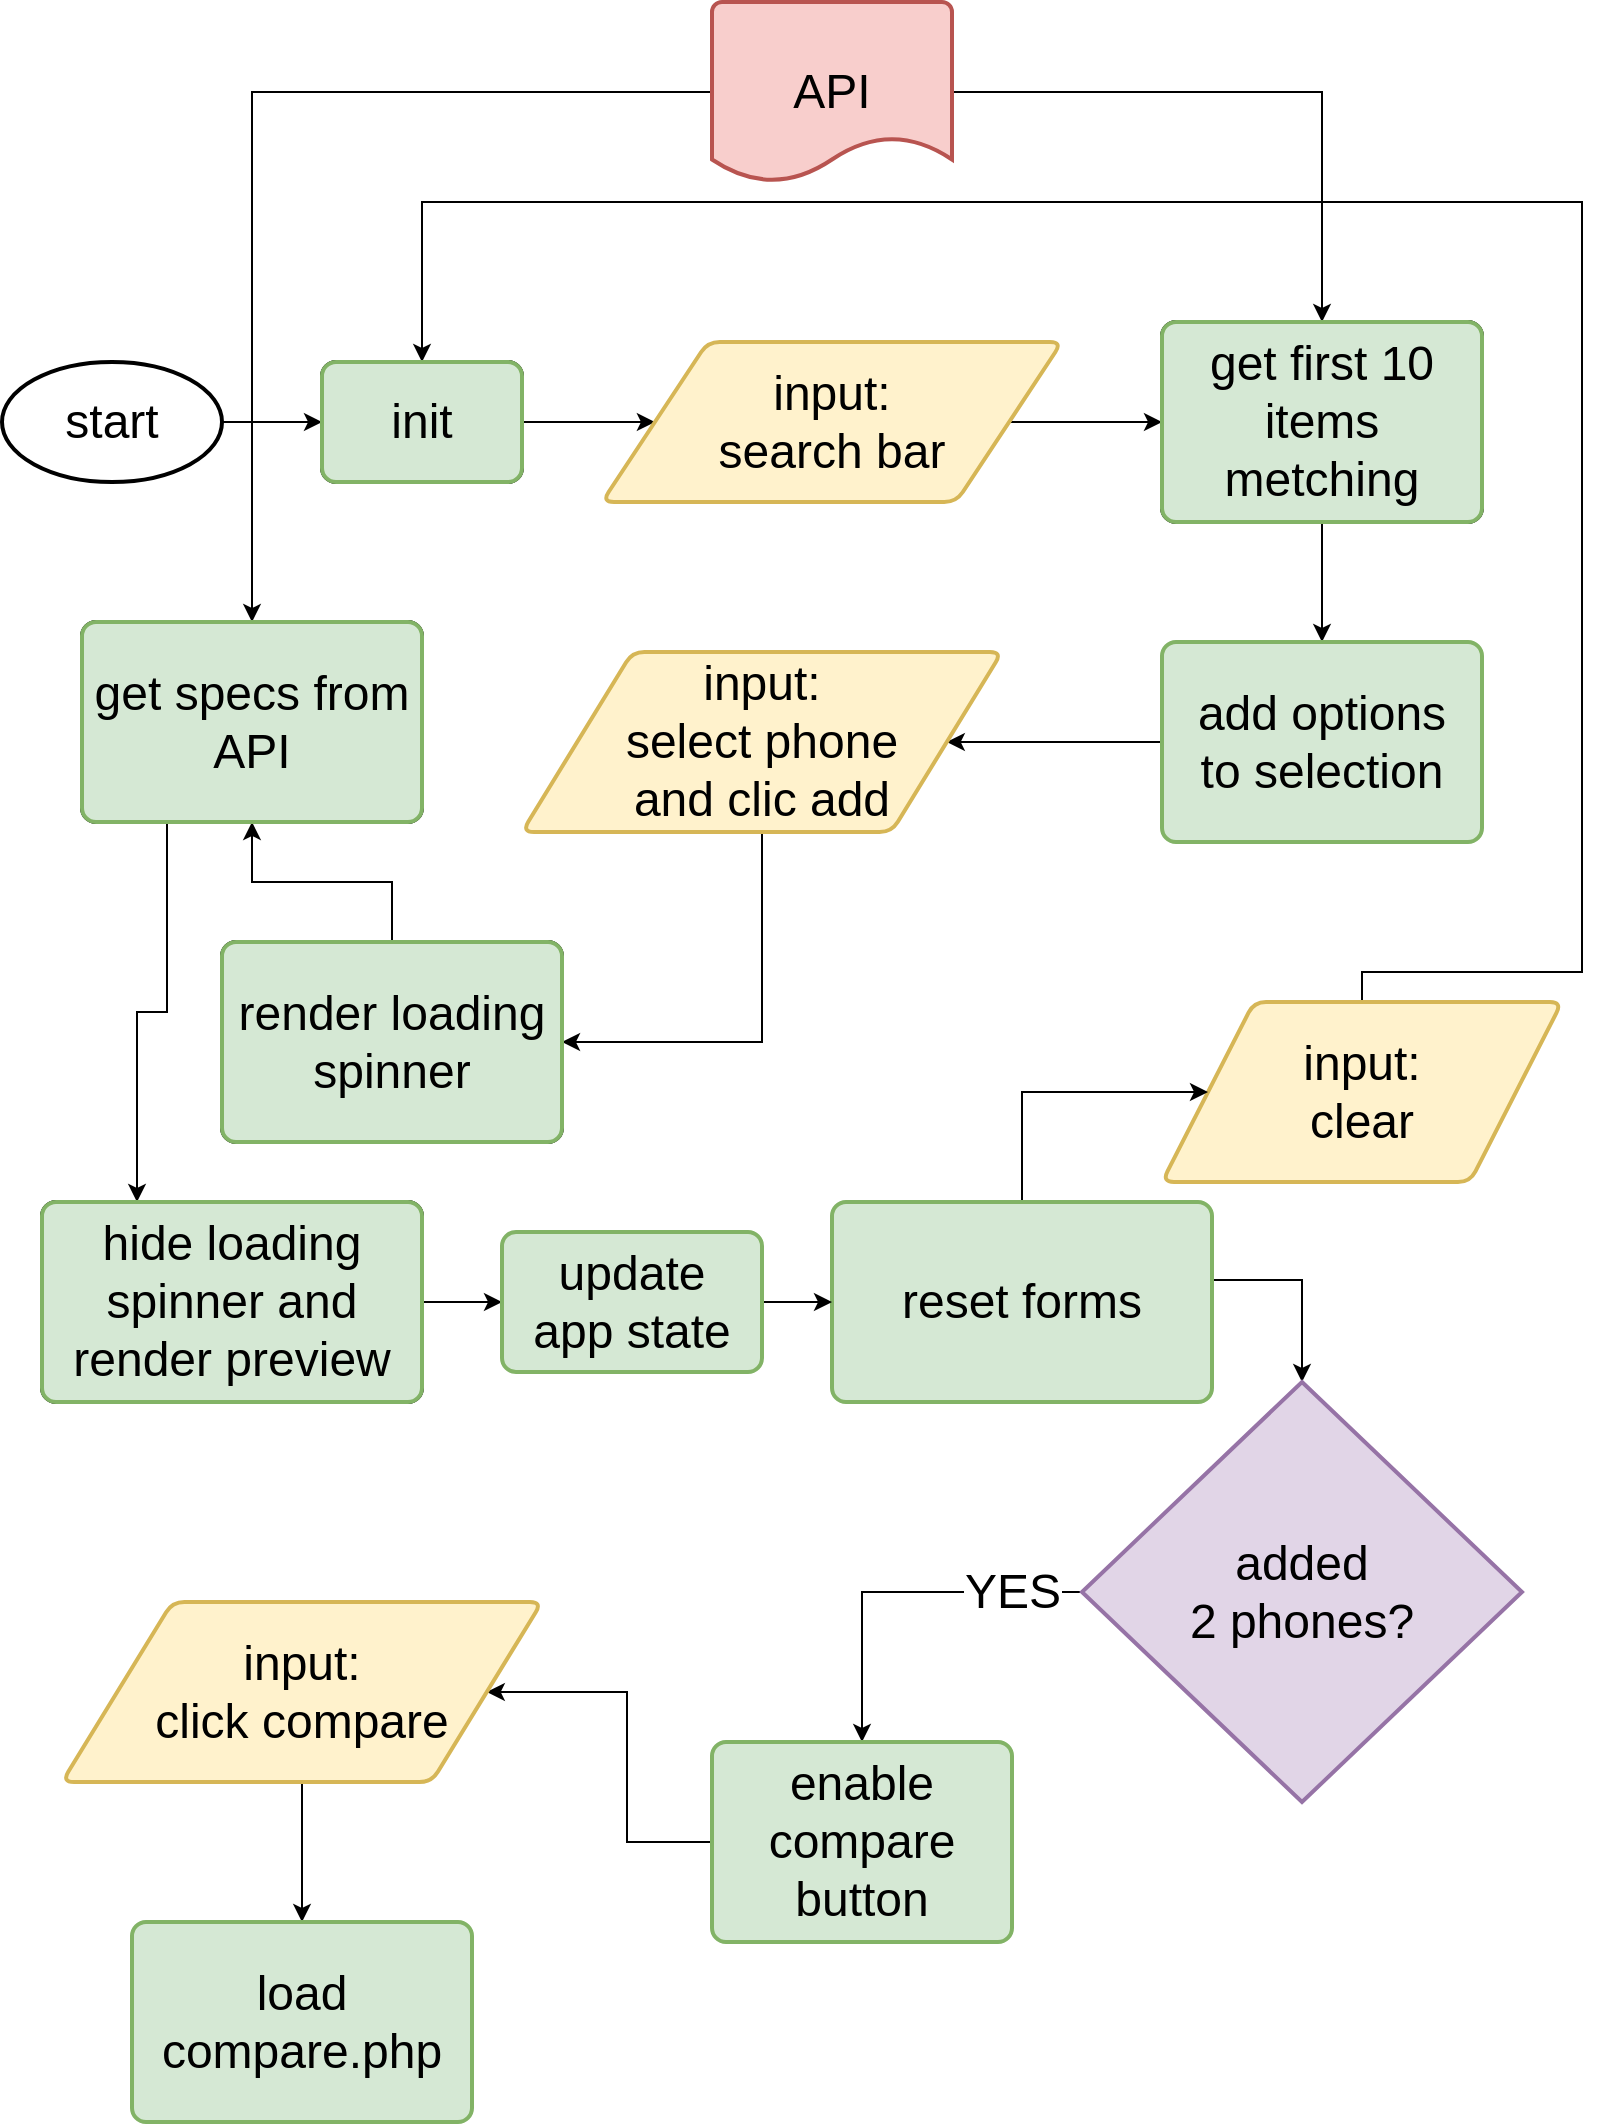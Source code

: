 <mxfile version="17.1.3" type="device"><diagram id="ttpHwTAYTkL0ys6pB_gF" name="Page-1"><mxGraphModel dx="1422" dy="754" grid="1" gridSize="10" guides="1" tooltips="1" connect="1" arrows="1" fold="1" page="1" pageScale="1" pageWidth="850" pageHeight="1100" math="0" shadow="0"><root><mxCell id="0"/><mxCell id="1" parent="0"/><mxCell id="RIbBUrn3GsaDxcQ50FqB-6" style="edgeStyle=orthogonalEdgeStyle;rounded=0;orthogonalLoop=1;jettySize=auto;html=1;exitX=1;exitY=0.5;exitDx=0;exitDy=0;exitPerimeter=0;entryX=0;entryY=0.5;entryDx=0;entryDy=0;fontSize=24;" parent="1" source="RIbBUrn3GsaDxcQ50FqB-4" target="RIbBUrn3GsaDxcQ50FqB-5" edge="1"><mxGeometry relative="1" as="geometry"/></mxCell><mxCell id="RIbBUrn3GsaDxcQ50FqB-4" value="start" style="strokeWidth=2;html=1;shape=mxgraph.flowchart.start_1;whiteSpace=wrap;fontSize=24;" parent="1" vertex="1"><mxGeometry x="10" y="200" width="110" height="60" as="geometry"/></mxCell><mxCell id="RIbBUrn3GsaDxcQ50FqB-8" style="edgeStyle=orthogonalEdgeStyle;rounded=0;orthogonalLoop=1;jettySize=auto;html=1;exitX=1;exitY=0.5;exitDx=0;exitDy=0;fontSize=24;" parent="1" source="RIbBUrn3GsaDxcQ50FqB-5" target="RIbBUrn3GsaDxcQ50FqB-7" edge="1"><mxGeometry relative="1" as="geometry"/></mxCell><mxCell id="RIbBUrn3GsaDxcQ50FqB-5" value="init" style="rounded=1;whiteSpace=wrap;html=1;absoluteArcSize=1;arcSize=14;strokeWidth=2;fontSize=24;" parent="1" vertex="1"><mxGeometry x="170" y="200" width="100" height="60" as="geometry"/></mxCell><mxCell id="RIbBUrn3GsaDxcQ50FqB-13" style="edgeStyle=orthogonalEdgeStyle;rounded=0;orthogonalLoop=1;jettySize=auto;html=1;exitX=1;exitY=0.5;exitDx=0;exitDy=0;entryX=0;entryY=0.5;entryDx=0;entryDy=0;fontSize=24;" parent="1" source="RIbBUrn3GsaDxcQ50FqB-7" target="RIbBUrn3GsaDxcQ50FqB-11" edge="1"><mxGeometry relative="1" as="geometry"/></mxCell><mxCell id="RIbBUrn3GsaDxcQ50FqB-7" value="input:&lt;br&gt;search bar" style="shape=parallelogram;html=1;strokeWidth=2;perimeter=parallelogramPerimeter;whiteSpace=wrap;rounded=1;arcSize=12;size=0.23;fontSize=24;fillColor=#fff2cc;strokeColor=#d6b656;" parent="1" vertex="1"><mxGeometry x="310" y="190" width="230" height="80" as="geometry"/></mxCell><mxCell id="RIbBUrn3GsaDxcQ50FqB-14" style="edgeStyle=orthogonalEdgeStyle;rounded=0;orthogonalLoop=1;jettySize=auto;html=1;entryX=0.5;entryY=0;entryDx=0;entryDy=0;fontSize=24;" parent="1" source="RIbBUrn3GsaDxcQ50FqB-9" target="RIbBUrn3GsaDxcQ50FqB-11" edge="1"><mxGeometry relative="1" as="geometry"/></mxCell><mxCell id="RIbBUrn3GsaDxcQ50FqB-20" style="edgeStyle=orthogonalEdgeStyle;rounded=0;orthogonalLoop=1;jettySize=auto;html=1;fontSize=24;" parent="1" source="RIbBUrn3GsaDxcQ50FqB-9" target="RIbBUrn3GsaDxcQ50FqB-19" edge="1"><mxGeometry relative="1" as="geometry"/></mxCell><mxCell id="RIbBUrn3GsaDxcQ50FqB-9" value="API" style="strokeWidth=2;html=1;shape=mxgraph.flowchart.document2;whiteSpace=wrap;size=0.25;fontSize=24;fillColor=#f8cecc;strokeColor=#b85450;" parent="1" vertex="1"><mxGeometry x="365" y="20" width="120" height="90" as="geometry"/></mxCell><mxCell id="RIbBUrn3GsaDxcQ50FqB-16" style="edgeStyle=orthogonalEdgeStyle;rounded=0;orthogonalLoop=1;jettySize=auto;html=1;entryX=0.5;entryY=0;entryDx=0;entryDy=0;fontSize=24;" parent="1" source="RIbBUrn3GsaDxcQ50FqB-11" target="RIbBUrn3GsaDxcQ50FqB-15" edge="1"><mxGeometry relative="1" as="geometry"/></mxCell><mxCell id="RIbBUrn3GsaDxcQ50FqB-11" value="get first 10 items metching" style="rounded=1;whiteSpace=wrap;html=1;absoluteArcSize=1;arcSize=14;strokeWidth=2;fontSize=24;" parent="1" vertex="1"><mxGeometry x="590" y="180" width="160" height="100" as="geometry"/></mxCell><mxCell id="RIbBUrn3GsaDxcQ50FqB-18" style="edgeStyle=orthogonalEdgeStyle;rounded=0;orthogonalLoop=1;jettySize=auto;html=1;fontSize=24;" parent="1" source="RIbBUrn3GsaDxcQ50FqB-15" target="RIbBUrn3GsaDxcQ50FqB-17" edge="1"><mxGeometry relative="1" as="geometry"/></mxCell><mxCell id="RIbBUrn3GsaDxcQ50FqB-15" value="add options&lt;br&gt;to selection" style="rounded=1;whiteSpace=wrap;html=1;absoluteArcSize=1;arcSize=14;strokeWidth=2;fontSize=24;fillColor=#d5e8d4;strokeColor=#82b366;" parent="1" vertex="1"><mxGeometry x="590" y="340" width="160" height="100" as="geometry"/></mxCell><mxCell id="RIbBUrn3GsaDxcQ50FqB-21" style="edgeStyle=orthogonalEdgeStyle;rounded=0;orthogonalLoop=1;jettySize=auto;html=1;entryX=1;entryY=0.5;entryDx=0;entryDy=0;fontSize=24;" parent="1" source="RIbBUrn3GsaDxcQ50FqB-17" target="RIbBUrn3GsaDxcQ50FqB-22" edge="1"><mxGeometry relative="1" as="geometry"/></mxCell><mxCell id="RIbBUrn3GsaDxcQ50FqB-17" value="input:&lt;br&gt;select phone&lt;br&gt;and clic add" style="shape=parallelogram;html=1;strokeWidth=2;perimeter=parallelogramPerimeter;whiteSpace=wrap;rounded=1;arcSize=12;size=0.23;fontSize=24;fillColor=#fff2cc;strokeColor=#d6b656;" parent="1" vertex="1"><mxGeometry x="270" y="345" width="240" height="90" as="geometry"/></mxCell><mxCell id="RIbBUrn3GsaDxcQ50FqB-25" style="edgeStyle=orthogonalEdgeStyle;rounded=0;orthogonalLoop=1;jettySize=auto;html=1;exitX=0.25;exitY=1;exitDx=0;exitDy=0;entryX=0.25;entryY=0;entryDx=0;entryDy=0;fontSize=24;" parent="1" source="RIbBUrn3GsaDxcQ50FqB-19" target="RIbBUrn3GsaDxcQ50FqB-24" edge="1"><mxGeometry relative="1" as="geometry"/></mxCell><mxCell id="RIbBUrn3GsaDxcQ50FqB-19" value="get specs from API" style="rounded=1;whiteSpace=wrap;html=1;absoluteArcSize=1;arcSize=14;strokeWidth=2;fontSize=24;" parent="1" vertex="1"><mxGeometry x="50" y="330" width="170" height="100" as="geometry"/></mxCell><mxCell id="RIbBUrn3GsaDxcQ50FqB-23" style="edgeStyle=orthogonalEdgeStyle;rounded=0;orthogonalLoop=1;jettySize=auto;html=1;fontSize=24;" parent="1" source="RIbBUrn3GsaDxcQ50FqB-22" target="RIbBUrn3GsaDxcQ50FqB-19" edge="1"><mxGeometry relative="1" as="geometry"/></mxCell><mxCell id="RIbBUrn3GsaDxcQ50FqB-22" value="render loading&lt;br&gt;spinner" style="rounded=1;whiteSpace=wrap;html=1;absoluteArcSize=1;arcSize=14;strokeWidth=2;fontSize=24;" parent="1" vertex="1"><mxGeometry x="120" y="490" width="170" height="100" as="geometry"/></mxCell><mxCell id="RIbBUrn3GsaDxcQ50FqB-28" style="edgeStyle=orthogonalEdgeStyle;rounded=0;orthogonalLoop=1;jettySize=auto;html=1;entryX=0;entryY=0.5;entryDx=0;entryDy=0;fontSize=24;" parent="1" source="RIbBUrn3GsaDxcQ50FqB-24" target="1ZxHUfKAY9EgVYNmf59D-1" edge="1"><mxGeometry relative="1" as="geometry"/></mxCell><mxCell id="RIbBUrn3GsaDxcQ50FqB-24" value="hide loading&lt;br&gt;spinner and&lt;br&gt;render preview" style="rounded=1;whiteSpace=wrap;html=1;absoluteArcSize=1;arcSize=14;strokeWidth=2;fontSize=24;" parent="1" vertex="1"><mxGeometry x="30" y="620" width="190" height="100" as="geometry"/></mxCell><mxCell id="RIbBUrn3GsaDxcQ50FqB-32" style="edgeStyle=orthogonalEdgeStyle;rounded=0;orthogonalLoop=1;jettySize=auto;html=1;entryX=0.5;entryY=0;entryDx=0;entryDy=0;fontSize=24;" parent="1" source="RIbBUrn3GsaDxcQ50FqB-26" target="RIbBUrn3GsaDxcQ50FqB-5" edge="1"><mxGeometry relative="1" as="geometry"><Array as="points"><mxPoint x="800" y="505"/><mxPoint x="800" y="120"/><mxPoint x="220" y="120"/></Array></mxGeometry></mxCell><mxCell id="RIbBUrn3GsaDxcQ50FqB-26" value="input:&lt;br&gt;clear" style="shape=parallelogram;html=1;strokeWidth=2;perimeter=parallelogramPerimeter;whiteSpace=wrap;rounded=1;arcSize=12;size=0.23;fontSize=24;fillColor=#fff2cc;strokeColor=#d6b656;" parent="1" vertex="1"><mxGeometry x="590" y="520" width="200" height="90" as="geometry"/></mxCell><mxCell id="RIbBUrn3GsaDxcQ50FqB-29" style="edgeStyle=orthogonalEdgeStyle;rounded=0;orthogonalLoop=1;jettySize=auto;html=1;entryX=0;entryY=0.5;entryDx=0;entryDy=0;fontSize=24;exitX=0.5;exitY=0;exitDx=0;exitDy=0;" parent="1" source="RIbBUrn3GsaDxcQ50FqB-27" target="RIbBUrn3GsaDxcQ50FqB-26" edge="1"><mxGeometry relative="1" as="geometry"><Array as="points"><mxPoint x="520" y="565"/></Array></mxGeometry></mxCell><mxCell id="RIbBUrn3GsaDxcQ50FqB-34" style="edgeStyle=orthogonalEdgeStyle;rounded=0;orthogonalLoop=1;jettySize=auto;html=1;entryX=0.5;entryY=0;entryDx=0;entryDy=0;entryPerimeter=0;fontSize=24;exitX=0.995;exitY=0.39;exitDx=0;exitDy=0;exitPerimeter=0;" parent="1" source="RIbBUrn3GsaDxcQ50FqB-27" target="RIbBUrn3GsaDxcQ50FqB-33" edge="1"><mxGeometry relative="1" as="geometry"/></mxCell><mxCell id="RIbBUrn3GsaDxcQ50FqB-27" value="reset forms" style="rounded=1;whiteSpace=wrap;html=1;absoluteArcSize=1;arcSize=14;strokeWidth=2;fontSize=24;fillColor=#d5e8d4;strokeColor=#82b366;" parent="1" vertex="1"><mxGeometry x="425" y="620" width="190" height="100" as="geometry"/></mxCell><mxCell id="RIbBUrn3GsaDxcQ50FqB-36" style="edgeStyle=orthogonalEdgeStyle;rounded=0;orthogonalLoop=1;jettySize=auto;html=1;entryX=0.5;entryY=0;entryDx=0;entryDy=0;fontSize=24;" parent="1" source="RIbBUrn3GsaDxcQ50FqB-33" target="RIbBUrn3GsaDxcQ50FqB-35" edge="1"><mxGeometry relative="1" as="geometry"/></mxCell><mxCell id="RIbBUrn3GsaDxcQ50FqB-37" value="YES" style="edgeLabel;html=1;align=center;verticalAlign=middle;resizable=0;points=[];fontSize=24;" parent="RIbBUrn3GsaDxcQ50FqB-36" vertex="1" connectable="0"><mxGeometry x="-0.124" y="1" relative="1" as="geometry"><mxPoint x="46" y="-1" as="offset"/></mxGeometry></mxCell><mxCell id="RIbBUrn3GsaDxcQ50FqB-33" value="added&lt;br&gt;2 phones?" style="strokeWidth=2;html=1;shape=mxgraph.flowchart.decision;whiteSpace=wrap;fontSize=24;fillColor=#e1d5e7;strokeColor=#9673a6;" parent="1" vertex="1"><mxGeometry x="550" y="710" width="220" height="210" as="geometry"/></mxCell><mxCell id="RIbBUrn3GsaDxcQ50FqB-40" style="edgeStyle=orthogonalEdgeStyle;rounded=0;orthogonalLoop=1;jettySize=auto;html=1;fontSize=24;" parent="1" source="RIbBUrn3GsaDxcQ50FqB-35" target="RIbBUrn3GsaDxcQ50FqB-38" edge="1"><mxGeometry relative="1" as="geometry"/></mxCell><mxCell id="RIbBUrn3GsaDxcQ50FqB-35" value="enable&lt;br&gt;compare button" style="rounded=1;whiteSpace=wrap;html=1;absoluteArcSize=1;arcSize=14;strokeWidth=2;fontSize=24;fillColor=#d5e8d4;strokeColor=#82b366;" parent="1" vertex="1"><mxGeometry x="365" y="890" width="150" height="100" as="geometry"/></mxCell><mxCell id="RIbBUrn3GsaDxcQ50FqB-42" style="edgeStyle=orthogonalEdgeStyle;rounded=0;orthogonalLoop=1;jettySize=auto;html=1;fontSize=24;" parent="1" source="RIbBUrn3GsaDxcQ50FqB-38" target="RIbBUrn3GsaDxcQ50FqB-41" edge="1"><mxGeometry relative="1" as="geometry"/></mxCell><mxCell id="RIbBUrn3GsaDxcQ50FqB-38" value="input:&lt;br&gt;click compare" style="shape=parallelogram;html=1;strokeWidth=2;perimeter=parallelogramPerimeter;whiteSpace=wrap;rounded=1;arcSize=12;size=0.23;fontSize=24;fillColor=#fff2cc;strokeColor=#d6b656;" parent="1" vertex="1"><mxGeometry x="40" y="820" width="240" height="90" as="geometry"/></mxCell><mxCell id="RIbBUrn3GsaDxcQ50FqB-41" value="load compare.php" style="rounded=1;whiteSpace=wrap;html=1;absoluteArcSize=1;arcSize=14;strokeWidth=2;fontSize=24;fillColor=#d5e8d4;strokeColor=#82b366;" parent="1" vertex="1"><mxGeometry x="75" y="980" width="170" height="100" as="geometry"/></mxCell><mxCell id="J_O8C2o1kjuff9MhsNOl-1" value="init" style="rounded=1;whiteSpace=wrap;html=1;absoluteArcSize=1;arcSize=14;strokeWidth=2;fontSize=24;fillColor=#d5e8d4;strokeColor=#82b366;" parent="1" vertex="1"><mxGeometry x="170" y="200" width="100" height="60" as="geometry"/></mxCell><mxCell id="J_O8C2o1kjuff9MhsNOl-2" value="get first 10 items metching" style="rounded=1;whiteSpace=wrap;html=1;absoluteArcSize=1;arcSize=14;strokeWidth=2;fontSize=24;fillColor=#d5e8d4;strokeColor=#82b366;" parent="1" vertex="1"><mxGeometry x="590" y="180" width="160" height="100" as="geometry"/></mxCell><mxCell id="J_O8C2o1kjuff9MhsNOl-3" value="get specs from API" style="rounded=1;whiteSpace=wrap;html=1;absoluteArcSize=1;arcSize=14;strokeWidth=2;fontSize=24;fillColor=#d5e8d4;strokeColor=#82b366;" parent="1" vertex="1"><mxGeometry x="50" y="330" width="170" height="100" as="geometry"/></mxCell><mxCell id="J_O8C2o1kjuff9MhsNOl-4" value="render loading&lt;br&gt;spinner" style="rounded=1;whiteSpace=wrap;html=1;absoluteArcSize=1;arcSize=14;strokeWidth=2;fontSize=24;fillColor=#d5e8d4;strokeColor=#82b366;" parent="1" vertex="1"><mxGeometry x="120" y="490" width="170" height="100" as="geometry"/></mxCell><mxCell id="J_O8C2o1kjuff9MhsNOl-5" value="hide loading&lt;br&gt;spinner and&lt;br&gt;render preview" style="rounded=1;whiteSpace=wrap;html=1;absoluteArcSize=1;arcSize=14;strokeWidth=2;fontSize=24;fillColor=#d5e8d4;strokeColor=#82b366;" parent="1" vertex="1"><mxGeometry x="30" y="620" width="190" height="100" as="geometry"/></mxCell><mxCell id="1ZxHUfKAY9EgVYNmf59D-3" style="edgeStyle=orthogonalEdgeStyle;rounded=0;orthogonalLoop=1;jettySize=auto;html=1;strokeWidth=1;" parent="1" source="1ZxHUfKAY9EgVYNmf59D-1" target="RIbBUrn3GsaDxcQ50FqB-27" edge="1"><mxGeometry relative="1" as="geometry"/></mxCell><mxCell id="1ZxHUfKAY9EgVYNmf59D-1" value="update&lt;br&gt;app state" style="rounded=1;whiteSpace=wrap;html=1;absoluteArcSize=1;arcSize=14;strokeWidth=2;fontSize=24;fillColor=#d5e8d4;strokeColor=#82b366;" parent="1" vertex="1"><mxGeometry x="260" y="635" width="130" height="70" as="geometry"/></mxCell></root></mxGraphModel></diagram></mxfile>
